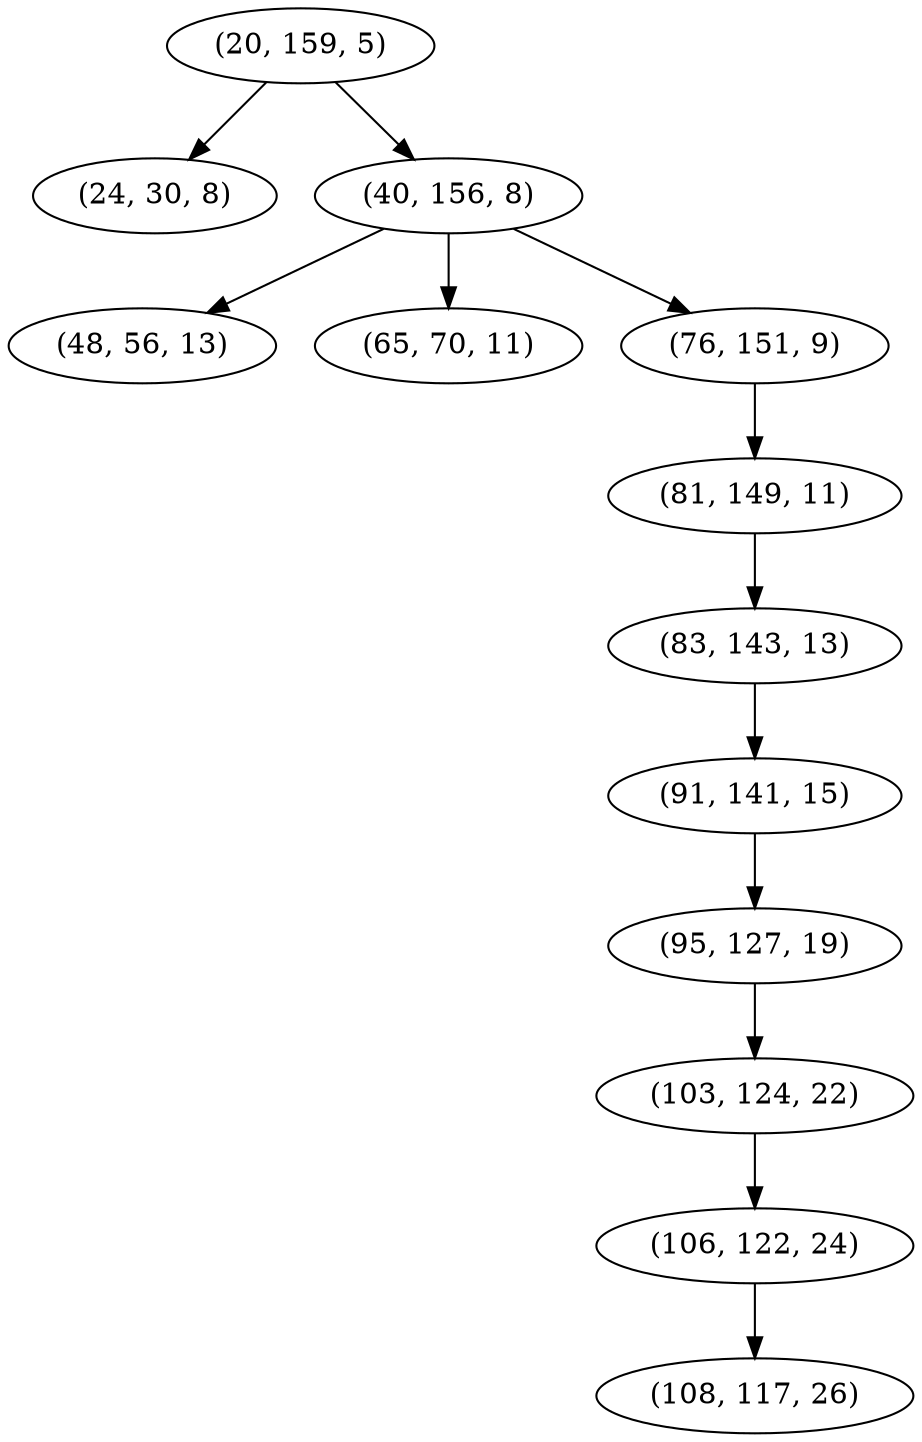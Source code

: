 digraph tree {
    "(20, 159, 5)";
    "(24, 30, 8)";
    "(40, 156, 8)";
    "(48, 56, 13)";
    "(65, 70, 11)";
    "(76, 151, 9)";
    "(81, 149, 11)";
    "(83, 143, 13)";
    "(91, 141, 15)";
    "(95, 127, 19)";
    "(103, 124, 22)";
    "(106, 122, 24)";
    "(108, 117, 26)";
    "(20, 159, 5)" -> "(24, 30, 8)";
    "(20, 159, 5)" -> "(40, 156, 8)";
    "(40, 156, 8)" -> "(48, 56, 13)";
    "(40, 156, 8)" -> "(65, 70, 11)";
    "(40, 156, 8)" -> "(76, 151, 9)";
    "(76, 151, 9)" -> "(81, 149, 11)";
    "(81, 149, 11)" -> "(83, 143, 13)";
    "(83, 143, 13)" -> "(91, 141, 15)";
    "(91, 141, 15)" -> "(95, 127, 19)";
    "(95, 127, 19)" -> "(103, 124, 22)";
    "(103, 124, 22)" -> "(106, 122, 24)";
    "(106, 122, 24)" -> "(108, 117, 26)";
}
